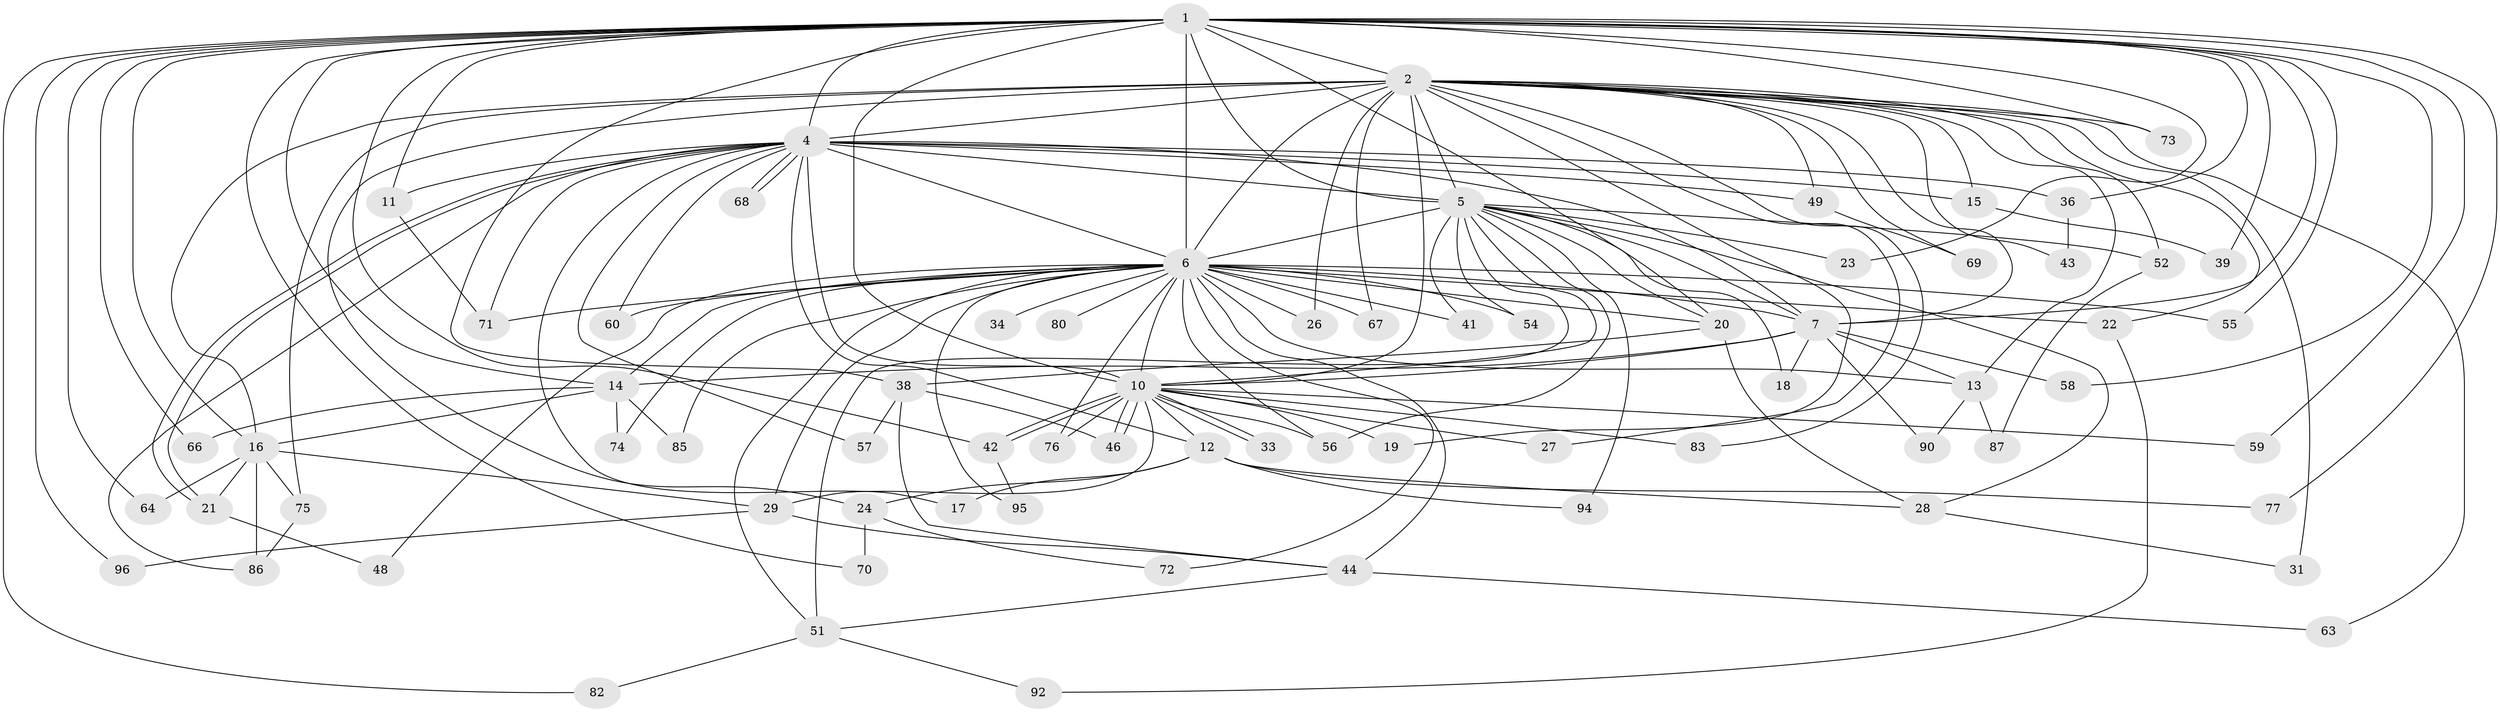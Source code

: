// Generated by graph-tools (version 1.1) at 2025/51/02/27/25 19:51:50]
// undirected, 72 vertices, 163 edges
graph export_dot {
graph [start="1"]
  node [color=gray90,style=filled];
  1 [super="+3"];
  2 [super="+8"];
  4 [super="+78"];
  5 [super="+40"];
  6 [super="+9"];
  7;
  10 [super="+30"];
  11;
  12;
  13 [super="+45"];
  14 [super="+32"];
  15;
  16 [super="+25"];
  17 [super="+47"];
  18;
  19;
  20 [super="+35"];
  21 [super="+89"];
  22 [super="+91"];
  23;
  24;
  26;
  27;
  28 [super="+93"];
  29 [super="+37"];
  31;
  33;
  34;
  36;
  38 [super="+53"];
  39;
  41;
  42 [super="+79"];
  43 [super="+84"];
  44 [super="+65"];
  46 [super="+50"];
  48;
  49;
  51 [super="+62"];
  52;
  54;
  55;
  56 [super="+61"];
  57;
  58;
  59;
  60;
  63;
  64;
  66;
  67;
  68;
  69;
  70;
  71 [super="+81"];
  72;
  73;
  74;
  75;
  76;
  77;
  80;
  82;
  83;
  85;
  86 [super="+88"];
  87;
  90;
  92;
  94;
  95;
  96;
  1 -- 2 [weight=4];
  1 -- 4 [weight=2];
  1 -- 5 [weight=2];
  1 -- 6 [weight=4];
  1 -- 7 [weight=2];
  1 -- 10 [weight=2];
  1 -- 11;
  1 -- 20;
  1 -- 36;
  1 -- 58;
  1 -- 59;
  1 -- 66;
  1 -- 73;
  1 -- 82;
  1 -- 96;
  1 -- 64;
  1 -- 70;
  1 -- 77;
  1 -- 14;
  1 -- 16;
  1 -- 23;
  1 -- 38;
  1 -- 39;
  1 -- 55;
  1 -- 42;
  2 -- 4 [weight=3];
  2 -- 5 [weight=2];
  2 -- 6 [weight=4];
  2 -- 7 [weight=2];
  2 -- 10 [weight=2];
  2 -- 16;
  2 -- 19;
  2 -- 27;
  2 -- 31;
  2 -- 49;
  2 -- 69;
  2 -- 73;
  2 -- 83;
  2 -- 43 [weight=2];
  2 -- 67;
  2 -- 75;
  2 -- 13;
  2 -- 15;
  2 -- 24;
  2 -- 26;
  2 -- 52;
  2 -- 63;
  2 -- 22;
  4 -- 5 [weight=2];
  4 -- 6 [weight=2];
  4 -- 7;
  4 -- 10 [weight=2];
  4 -- 11;
  4 -- 12;
  4 -- 15;
  4 -- 17;
  4 -- 21;
  4 -- 21;
  4 -- 36;
  4 -- 49;
  4 -- 57;
  4 -- 60;
  4 -- 68;
  4 -- 68;
  4 -- 71;
  4 -- 86;
  5 -- 6 [weight=2];
  5 -- 7;
  5 -- 10;
  5 -- 18;
  5 -- 20;
  5 -- 23;
  5 -- 28;
  5 -- 41;
  5 -- 51;
  5 -- 52;
  5 -- 54;
  5 -- 56;
  5 -- 94;
  6 -- 7 [weight=2];
  6 -- 10 [weight=2];
  6 -- 22 [weight=2];
  6 -- 34 [weight=2];
  6 -- 41;
  6 -- 44 [weight=2];
  6 -- 55;
  6 -- 67;
  6 -- 72;
  6 -- 74;
  6 -- 80 [weight=2];
  6 -- 85;
  6 -- 76;
  6 -- 26;
  6 -- 29;
  6 -- 95;
  6 -- 48;
  6 -- 54;
  6 -- 60;
  6 -- 20;
  6 -- 51;
  6 -- 14;
  6 -- 13;
  6 -- 71;
  6 -- 56;
  7 -- 10;
  7 -- 13;
  7 -- 14;
  7 -- 18;
  7 -- 58;
  7 -- 90;
  10 -- 12;
  10 -- 19;
  10 -- 27;
  10 -- 29;
  10 -- 33;
  10 -- 33;
  10 -- 42;
  10 -- 42;
  10 -- 46;
  10 -- 46;
  10 -- 56;
  10 -- 59;
  10 -- 76;
  10 -- 83;
  11 -- 71;
  12 -- 17 [weight=2];
  12 -- 24;
  12 -- 28;
  12 -- 77;
  12 -- 94;
  13 -- 90;
  13 -- 87;
  14 -- 66;
  14 -- 85;
  14 -- 74;
  14 -- 16;
  15 -- 39;
  16 -- 64;
  16 -- 75;
  16 -- 21;
  16 -- 29;
  16 -- 86;
  20 -- 38;
  20 -- 28;
  21 -- 48;
  22 -- 92;
  24 -- 70;
  24 -- 72;
  28 -- 31;
  29 -- 96;
  29 -- 44;
  36 -- 43;
  38 -- 46;
  38 -- 57;
  38 -- 44;
  42 -- 95;
  44 -- 51;
  44 -- 63;
  49 -- 69;
  51 -- 82;
  51 -- 92;
  52 -- 87;
  75 -- 86;
}
